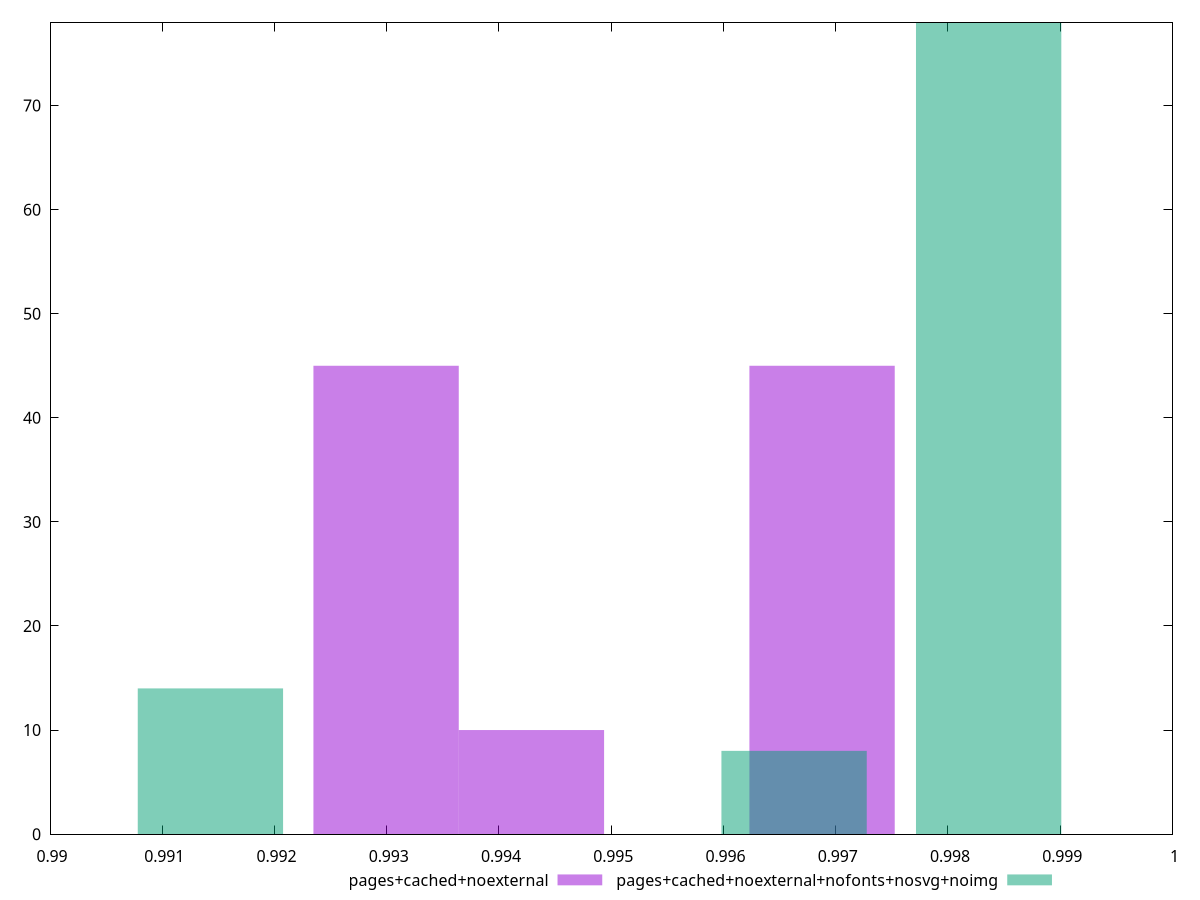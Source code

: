 $_pagesCachedNoexternal <<EOF
0.9968781518956439 45
0.9929942110441025 45
0.9942888579946163 10
EOF
$_pagesCachedNoexternalNofontsNosvgNoimg <<EOF
0.9983621187123912 78
0.9914290484435552 14
0.9966288511451822 8
EOF
set key outside below
set terminal pngcairo
set output "report_00004_2020-11-02T20-21-41.718Z/first-cpu-idle/first-cpu-idle_pages+cached+noexternal_pages+cached+noexternal+nofonts+nosvg+noimg+hist.png"
set boxwidth 0.0012946469505138232
set style fill transparent solid 0.5 noborder
set yrange [0:78]
plot $_pagesCachedNoexternal title "pages+cached+noexternal" with boxes ,$_pagesCachedNoexternalNofontsNosvgNoimg title "pages+cached+noexternal+nofonts+nosvg+noimg" with boxes ,